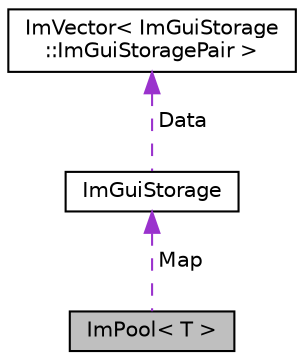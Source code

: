 digraph "ImPool&lt; T &gt;"
{
 // LATEX_PDF_SIZE
  edge [fontname="Helvetica",fontsize="10",labelfontname="Helvetica",labelfontsize="10"];
  node [fontname="Helvetica",fontsize="10",shape=record];
  Node1 [label="ImPool\< T \>",height=0.2,width=0.4,color="black", fillcolor="grey75", style="filled", fontcolor="black",tooltip=" "];
  Node2 -> Node1 [dir="back",color="darkorchid3",fontsize="10",style="dashed",label=" Map" ];
  Node2 [label="ImGuiStorage",height=0.2,width=0.4,color="black", fillcolor="white", style="filled",URL="$struct_im_gui_storage.html",tooltip=" "];
  Node3 -> Node2 [dir="back",color="darkorchid3",fontsize="10",style="dashed",label=" Data" ];
  Node3 [label="ImVector\< ImGuiStorage\l::ImGuiStoragePair \>",height=0.2,width=0.4,color="black", fillcolor="white", style="filled",URL="$struct_im_vector.html",tooltip=" "];
}
